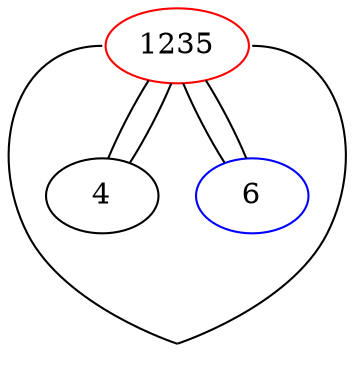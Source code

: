 graph {
  1235:w -- 7 [headclip="false"];
  7 -- 1235:e [tailclip="false"];
  1235 -- 4 -- 1235;
  1235 -- 6 -- 1235;
  {
    rank="sink";
    7;
  }
  7 [style="invis"];
  1235 [color="red"];
  6 [color="blue"];
}
